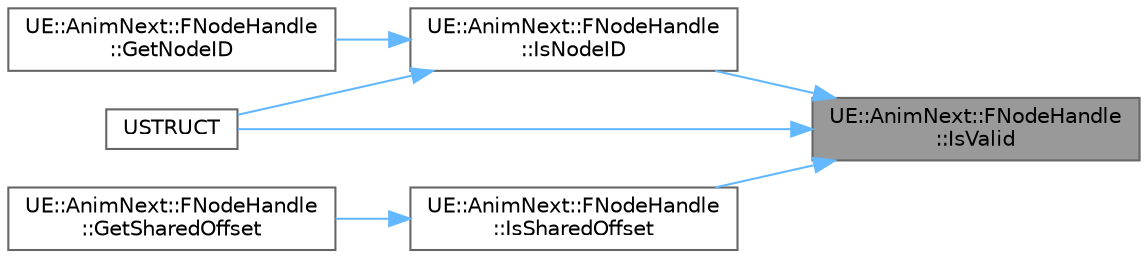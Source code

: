 digraph "UE::AnimNext::FNodeHandle::IsValid"
{
 // INTERACTIVE_SVG=YES
 // LATEX_PDF_SIZE
  bgcolor="transparent";
  edge [fontname=Helvetica,fontsize=10,labelfontname=Helvetica,labelfontsize=10];
  node [fontname=Helvetica,fontsize=10,shape=box,height=0.2,width=0.4];
  rankdir="RL";
  Node1 [id="Node000001",label="UE::AnimNext::FNodeHandle\l::IsValid",height=0.2,width=0.4,color="gray40", fillcolor="grey60", style="filled", fontcolor="black",tooltip=" "];
  Node1 -> Node2 [id="edge1_Node000001_Node000002",dir="back",color="steelblue1",style="solid",tooltip=" "];
  Node2 [id="Node000002",label="UE::AnimNext::FNodeHandle\l::IsNodeID",height=0.2,width=0.4,color="grey40", fillcolor="white", style="filled",URL="$df/d82/structUE_1_1AnimNext_1_1FNodeHandle.html#ae7c518536b01bd416d6afa1167440feb",tooltip=" "];
  Node2 -> Node3 [id="edge2_Node000002_Node000003",dir="back",color="steelblue1",style="solid",tooltip=" "];
  Node3 [id="Node000003",label="UE::AnimNext::FNodeHandle\l::GetNodeID",height=0.2,width=0.4,color="grey40", fillcolor="white", style="filled",URL="$df/d82/structUE_1_1AnimNext_1_1FNodeHandle.html#aa4491beeedb504c5d4cac8be50daebe4",tooltip=" "];
  Node2 -> Node4 [id="edge3_Node000002_Node000004",dir="back",color="steelblue1",style="solid",tooltip=" "];
  Node4 [id="Node000004",label="USTRUCT",height=0.2,width=0.4,color="grey40", fillcolor="white", style="filled",URL="$d6/d62/EntryPointHandle_8h.html#af0edd4c2c74fb9d50182cf805b72ddb9",tooltip="Entry Point Handle An entry point handle is equivalent to a trait handle but it will not resolve auto..."];
  Node1 -> Node5 [id="edge4_Node000001_Node000005",dir="back",color="steelblue1",style="solid",tooltip=" "];
  Node5 [id="Node000005",label="UE::AnimNext::FNodeHandle\l::IsSharedOffset",height=0.2,width=0.4,color="grey40", fillcolor="white", style="filled",URL="$df/d82/structUE_1_1AnimNext_1_1FNodeHandle.html#a0d175bc95a222ff0269bf0aaa0f5e42e",tooltip=" "];
  Node5 -> Node6 [id="edge5_Node000005_Node000006",dir="back",color="steelblue1",style="solid",tooltip=" "];
  Node6 [id="Node000006",label="UE::AnimNext::FNodeHandle\l::GetSharedOffset",height=0.2,width=0.4,color="grey40", fillcolor="white", style="filled",URL="$df/d82/structUE_1_1AnimNext_1_1FNodeHandle.html#a9076c27d7343d1e7240f8acc46765e1f",tooltip=" "];
  Node1 -> Node4 [id="edge6_Node000001_Node000004",dir="back",color="steelblue1",style="solid",tooltip=" "];
}
